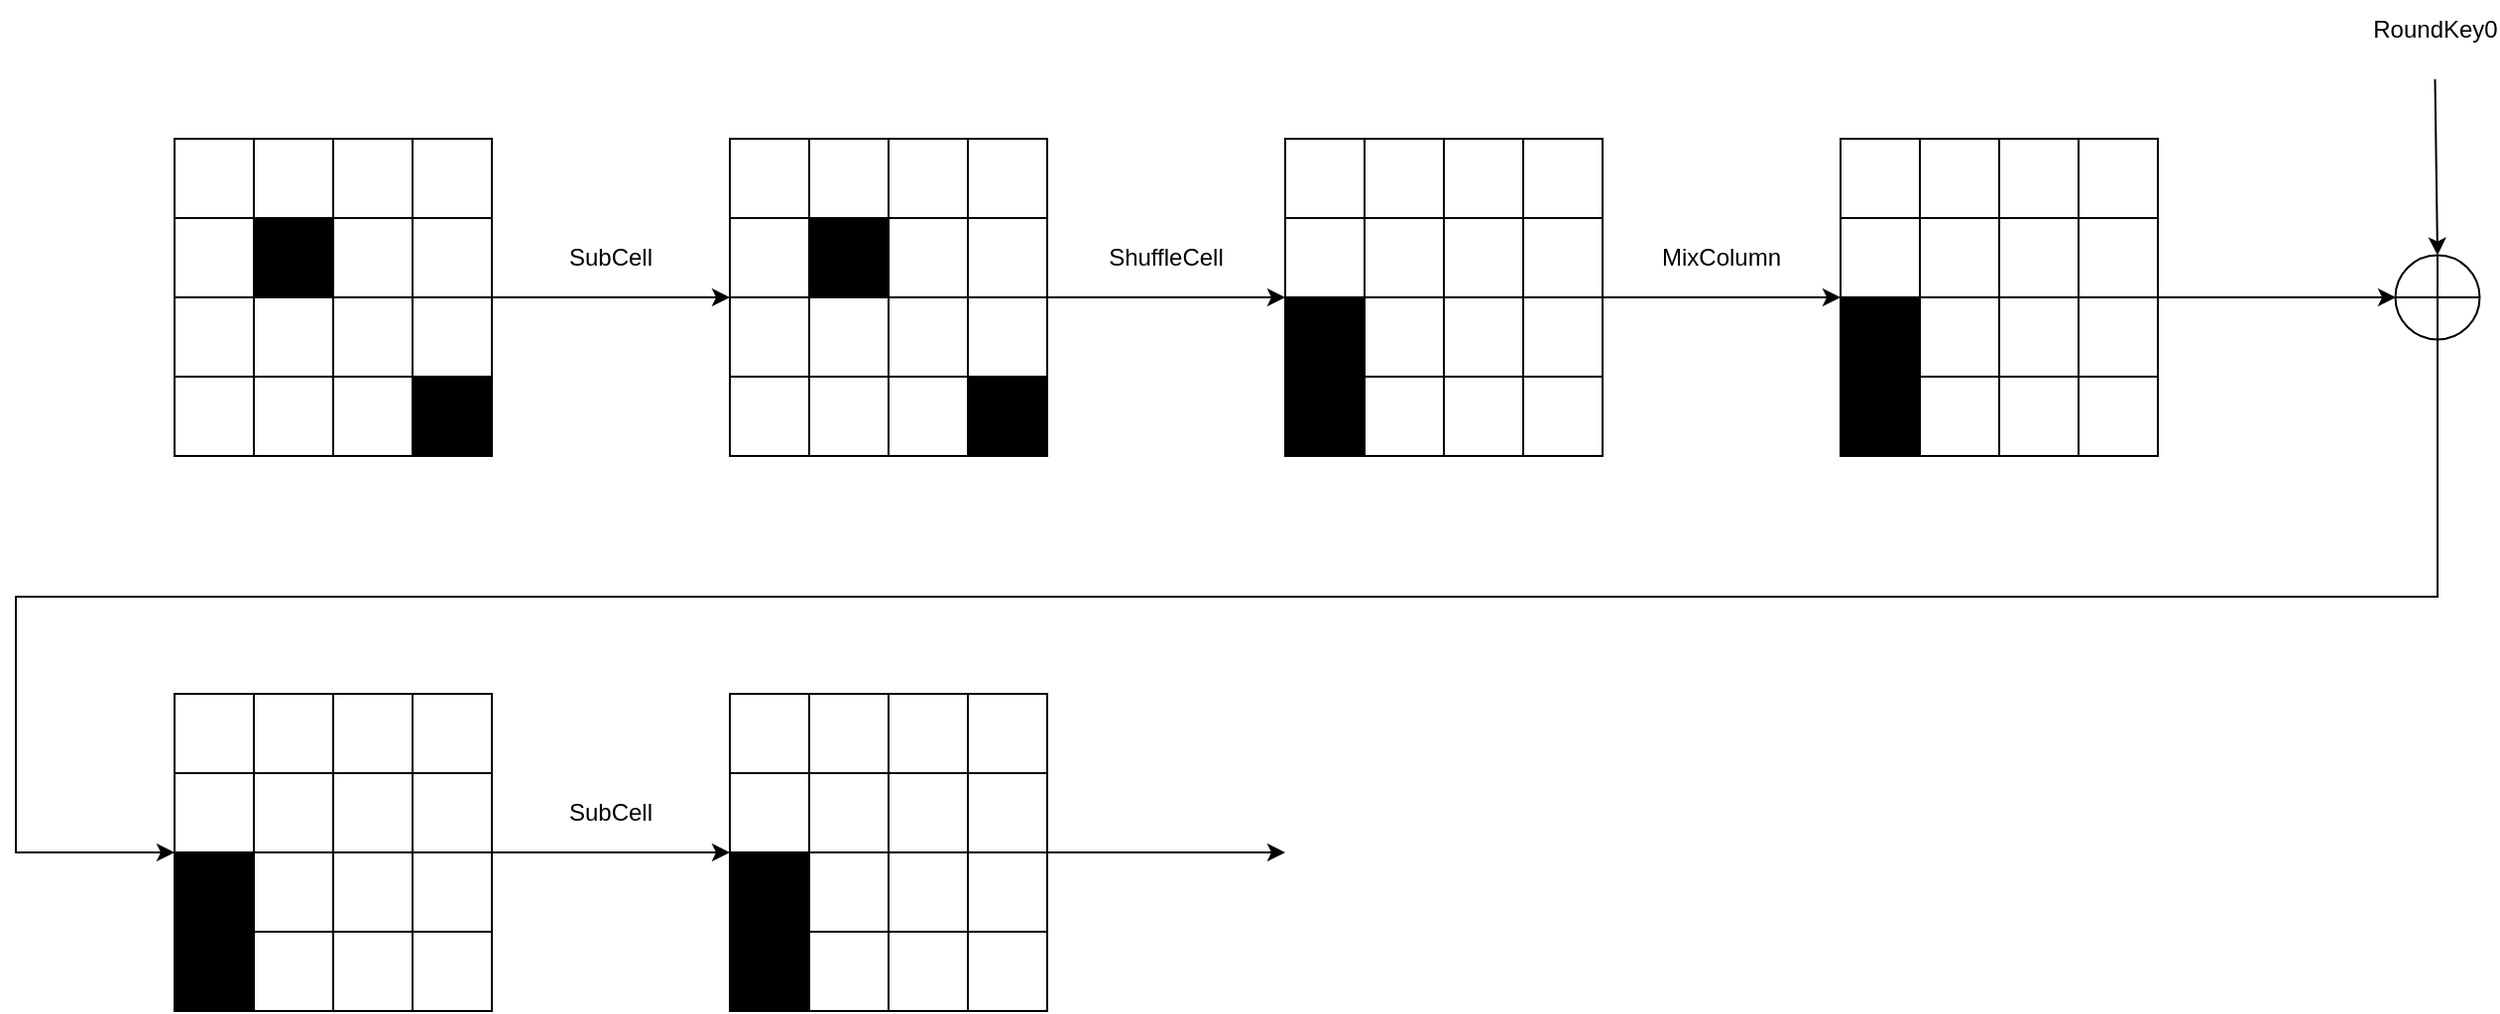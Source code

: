 <mxfile version="23.0.2" type="device">
  <diagram name="Page-1" id="Lqo6RBezJLHvupXPatZ3">
    <mxGraphModel dx="1793" dy="1005" grid="1" gridSize="10" guides="1" tooltips="1" connect="1" arrows="1" fold="1" page="1" pageScale="1" pageWidth="850" pageHeight="1100" math="0" shadow="0">
      <root>
        <mxCell id="0" />
        <mxCell id="1" parent="0" />
        <mxCell id="kAC32boEKr8LLjx1eOd2-146" value="" style="rounded=0;whiteSpace=wrap;html=1;" vertex="1" parent="1">
          <mxGeometry x="120" y="120" width="160" height="160" as="geometry" />
        </mxCell>
        <mxCell id="kAC32boEKr8LLjx1eOd2-147" value="" style="rounded=0;whiteSpace=wrap;html=1;fillColor=#FFFFFF;" vertex="1" parent="1">
          <mxGeometry x="120" y="120" width="40" height="40" as="geometry" />
        </mxCell>
        <mxCell id="kAC32boEKr8LLjx1eOd2-148" value="" style="rounded=0;whiteSpace=wrap;html=1;" vertex="1" parent="1">
          <mxGeometry x="160" y="120" width="40" height="40" as="geometry" />
        </mxCell>
        <mxCell id="kAC32boEKr8LLjx1eOd2-149" value="" style="rounded=0;whiteSpace=wrap;html=1;" vertex="1" parent="1">
          <mxGeometry x="200" y="120" width="40" height="40" as="geometry" />
        </mxCell>
        <mxCell id="kAC32boEKr8LLjx1eOd2-150" value="" style="rounded=0;whiteSpace=wrap;html=1;" vertex="1" parent="1">
          <mxGeometry x="240" y="120" width="40" height="40" as="geometry" />
        </mxCell>
        <mxCell id="kAC32boEKr8LLjx1eOd2-151" value="" style="rounded=0;whiteSpace=wrap;html=1;fillColor=#FFFFFF;" vertex="1" parent="1">
          <mxGeometry x="120" y="160" width="40" height="40" as="geometry" />
        </mxCell>
        <mxCell id="kAC32boEKr8LLjx1eOd2-152" value="" style="rounded=0;whiteSpace=wrap;html=1;fillColor=#000000;" vertex="1" parent="1">
          <mxGeometry x="160" y="160" width="40" height="40" as="geometry" />
        </mxCell>
        <mxCell id="kAC32boEKr8LLjx1eOd2-153" value="" style="rounded=0;whiteSpace=wrap;html=1;fillColor=#FFFFFF;" vertex="1" parent="1">
          <mxGeometry x="200" y="160" width="40" height="40" as="geometry" />
        </mxCell>
        <mxCell id="kAC32boEKr8LLjx1eOd2-154" value="" style="rounded=0;whiteSpace=wrap;html=1;" vertex="1" parent="1">
          <mxGeometry x="240" y="160" width="40" height="40" as="geometry" />
        </mxCell>
        <mxCell id="kAC32boEKr8LLjx1eOd2-155" value="" style="rounded=0;whiteSpace=wrap;html=1;fillColor=#FFFFFF;" vertex="1" parent="1">
          <mxGeometry x="120" y="200" width="40" height="40" as="geometry" />
        </mxCell>
        <mxCell id="kAC32boEKr8LLjx1eOd2-156" value="" style="rounded=0;whiteSpace=wrap;html=1;" vertex="1" parent="1">
          <mxGeometry x="160" y="200" width="40" height="40" as="geometry" />
        </mxCell>
        <mxCell id="kAC32boEKr8LLjx1eOd2-157" value="" style="rounded=0;whiteSpace=wrap;html=1;fillColor=#FFFFFF;" vertex="1" parent="1">
          <mxGeometry x="200" y="200" width="40" height="40" as="geometry" />
        </mxCell>
        <mxCell id="kAC32boEKr8LLjx1eOd2-158" value="" style="rounded=0;whiteSpace=wrap;html=1;fillColor=#FFFFFF;" vertex="1" parent="1">
          <mxGeometry x="240" y="200" width="40" height="40" as="geometry" />
        </mxCell>
        <mxCell id="kAC32boEKr8LLjx1eOd2-159" value="" style="rounded=0;whiteSpace=wrap;html=1;fillColor=#FFFFFF;" vertex="1" parent="1">
          <mxGeometry x="120" y="240" width="40" height="40" as="geometry" />
        </mxCell>
        <mxCell id="kAC32boEKr8LLjx1eOd2-160" value="" style="rounded=0;whiteSpace=wrap;html=1;fillColor=#FFFFFF;" vertex="1" parent="1">
          <mxGeometry x="160" y="240" width="40" height="40" as="geometry" />
        </mxCell>
        <mxCell id="kAC32boEKr8LLjx1eOd2-161" value="" style="rounded=0;whiteSpace=wrap;html=1;" vertex="1" parent="1">
          <mxGeometry x="200" y="240" width="40" height="40" as="geometry" />
        </mxCell>
        <mxCell id="kAC32boEKr8LLjx1eOd2-162" value="" style="rounded=0;whiteSpace=wrap;html=1;fillColor=#000000;" vertex="1" parent="1">
          <mxGeometry x="240" y="240" width="40" height="40" as="geometry" />
        </mxCell>
        <mxCell id="kAC32boEKr8LLjx1eOd2-164" value="SubCell" style="text;html=1;strokeColor=none;fillColor=none;align=center;verticalAlign=middle;whiteSpace=wrap;rounded=0;" vertex="1" parent="1">
          <mxGeometry x="310" y="165" width="60" height="30" as="geometry" />
        </mxCell>
        <mxCell id="kAC32boEKr8LLjx1eOd2-165" value="" style="rounded=0;whiteSpace=wrap;html=1;" vertex="1" parent="1">
          <mxGeometry x="400" y="120" width="160" height="160" as="geometry" />
        </mxCell>
        <mxCell id="kAC32boEKr8LLjx1eOd2-166" value="" style="rounded=0;whiteSpace=wrap;html=1;fillColor=#FFFFFF;" vertex="1" parent="1">
          <mxGeometry x="400" y="120" width="40" height="40" as="geometry" />
        </mxCell>
        <mxCell id="kAC32boEKr8LLjx1eOd2-167" value="" style="rounded=0;whiteSpace=wrap;html=1;" vertex="1" parent="1">
          <mxGeometry x="440" y="120" width="40" height="40" as="geometry" />
        </mxCell>
        <mxCell id="kAC32boEKr8LLjx1eOd2-168" value="" style="rounded=0;whiteSpace=wrap;html=1;" vertex="1" parent="1">
          <mxGeometry x="480" y="120" width="40" height="40" as="geometry" />
        </mxCell>
        <mxCell id="kAC32boEKr8LLjx1eOd2-169" value="" style="rounded=0;whiteSpace=wrap;html=1;" vertex="1" parent="1">
          <mxGeometry x="520" y="120" width="40" height="40" as="geometry" />
        </mxCell>
        <mxCell id="kAC32boEKr8LLjx1eOd2-170" value="" style="rounded=0;whiteSpace=wrap;html=1;fillColor=#FFFFFF;" vertex="1" parent="1">
          <mxGeometry x="400" y="160" width="40" height="40" as="geometry" />
        </mxCell>
        <mxCell id="kAC32boEKr8LLjx1eOd2-171" value="" style="rounded=0;whiteSpace=wrap;html=1;fillColor=#000000;" vertex="1" parent="1">
          <mxGeometry x="440" y="160" width="40" height="40" as="geometry" />
        </mxCell>
        <mxCell id="kAC32boEKr8LLjx1eOd2-172" value="" style="rounded=0;whiteSpace=wrap;html=1;fillColor=#FFFFFF;" vertex="1" parent="1">
          <mxGeometry x="480" y="160" width="40" height="40" as="geometry" />
        </mxCell>
        <mxCell id="kAC32boEKr8LLjx1eOd2-173" value="" style="rounded=0;whiteSpace=wrap;html=1;" vertex="1" parent="1">
          <mxGeometry x="520" y="160" width="40" height="40" as="geometry" />
        </mxCell>
        <mxCell id="kAC32boEKr8LLjx1eOd2-174" value="" style="rounded=0;whiteSpace=wrap;html=1;fillColor=#FFFFFF;" vertex="1" parent="1">
          <mxGeometry x="400" y="200" width="40" height="40" as="geometry" />
        </mxCell>
        <mxCell id="kAC32boEKr8LLjx1eOd2-175" value="" style="rounded=0;whiteSpace=wrap;html=1;" vertex="1" parent="1">
          <mxGeometry x="440" y="200" width="40" height="40" as="geometry" />
        </mxCell>
        <mxCell id="kAC32boEKr8LLjx1eOd2-176" value="" style="rounded=0;whiteSpace=wrap;html=1;fillColor=#FFFFFF;" vertex="1" parent="1">
          <mxGeometry x="480" y="200" width="40" height="40" as="geometry" />
        </mxCell>
        <mxCell id="kAC32boEKr8LLjx1eOd2-177" value="" style="rounded=0;whiteSpace=wrap;html=1;fillColor=#FFFFFF;" vertex="1" parent="1">
          <mxGeometry x="520" y="200" width="40" height="40" as="geometry" />
        </mxCell>
        <mxCell id="kAC32boEKr8LLjx1eOd2-178" value="" style="rounded=0;whiteSpace=wrap;html=1;fillColor=#FFFFFF;" vertex="1" parent="1">
          <mxGeometry x="400" y="240" width="40" height="40" as="geometry" />
        </mxCell>
        <mxCell id="kAC32boEKr8LLjx1eOd2-179" value="" style="rounded=0;whiteSpace=wrap;html=1;fillColor=#FFFFFF;" vertex="1" parent="1">
          <mxGeometry x="440" y="240" width="40" height="40" as="geometry" />
        </mxCell>
        <mxCell id="kAC32boEKr8LLjx1eOd2-180" value="" style="rounded=0;whiteSpace=wrap;html=1;" vertex="1" parent="1">
          <mxGeometry x="480" y="240" width="40" height="40" as="geometry" />
        </mxCell>
        <mxCell id="kAC32boEKr8LLjx1eOd2-181" value="" style="rounded=0;whiteSpace=wrap;html=1;fillColor=#000000;" vertex="1" parent="1">
          <mxGeometry x="520" y="240" width="40" height="40" as="geometry" />
        </mxCell>
        <mxCell id="kAC32boEKr8LLjx1eOd2-182" value="" style="endArrow=classic;html=1;rounded=0;exitX=1;exitY=0;exitDx=0;exitDy=0;entryX=0;entryY=0;entryDx=0;entryDy=0;" edge="1" parent="1" source="kAC32boEKr8LLjx1eOd2-177" target="kAC32boEKr8LLjx1eOd2-193">
          <mxGeometry width="50" height="50" relative="1" as="geometry">
            <mxPoint x="620" y="280" as="sourcePoint" />
            <mxPoint x="640" y="320" as="targetPoint" />
          </mxGeometry>
        </mxCell>
        <mxCell id="kAC32boEKr8LLjx1eOd2-183" value="ShuffleCell" style="text;html=1;strokeColor=none;fillColor=none;align=center;verticalAlign=middle;whiteSpace=wrap;rounded=0;" vertex="1" parent="1">
          <mxGeometry x="590" y="165" width="60" height="30" as="geometry" />
        </mxCell>
        <mxCell id="kAC32boEKr8LLjx1eOd2-184" value="" style="rounded=0;whiteSpace=wrap;html=1;" vertex="1" parent="1">
          <mxGeometry x="680" y="120" width="160" height="160" as="geometry" />
        </mxCell>
        <mxCell id="kAC32boEKr8LLjx1eOd2-185" value="" style="rounded=0;whiteSpace=wrap;html=1;strokeColor=default;fillColor=#FFFFFF;" vertex="1" parent="1">
          <mxGeometry x="680" y="120" width="40" height="40" as="geometry" />
        </mxCell>
        <mxCell id="kAC32boEKr8LLjx1eOd2-186" value="" style="rounded=0;whiteSpace=wrap;html=1;fillColor=#FFFFFF;" vertex="1" parent="1">
          <mxGeometry x="720" y="120" width="40" height="40" as="geometry" />
        </mxCell>
        <mxCell id="kAC32boEKr8LLjx1eOd2-187" value="" style="rounded=0;whiteSpace=wrap;html=1;fillColor=#FFFFFF;" vertex="1" parent="1">
          <mxGeometry x="760" y="120" width="40" height="40" as="geometry" />
        </mxCell>
        <mxCell id="kAC32boEKr8LLjx1eOd2-188" value="" style="rounded=0;whiteSpace=wrap;html=1;fillColor=#FFFFFF;" vertex="1" parent="1">
          <mxGeometry x="800" y="120" width="40" height="40" as="geometry" />
        </mxCell>
        <mxCell id="kAC32boEKr8LLjx1eOd2-189" value="" style="rounded=0;whiteSpace=wrap;html=1;fillColor=#FFFFFF;" vertex="1" parent="1">
          <mxGeometry x="680" y="160" width="40" height="40" as="geometry" />
        </mxCell>
        <mxCell id="kAC32boEKr8LLjx1eOd2-190" value="" style="rounded=0;whiteSpace=wrap;html=1;" vertex="1" parent="1">
          <mxGeometry x="720" y="160" width="40" height="40" as="geometry" />
        </mxCell>
        <mxCell id="kAC32boEKr8LLjx1eOd2-191" value="" style="rounded=0;whiteSpace=wrap;html=1;" vertex="1" parent="1">
          <mxGeometry x="760" y="160" width="40" height="40" as="geometry" />
        </mxCell>
        <mxCell id="kAC32boEKr8LLjx1eOd2-192" value="" style="rounded=0;whiteSpace=wrap;html=1;" vertex="1" parent="1">
          <mxGeometry x="800" y="160" width="40" height="40" as="geometry" />
        </mxCell>
        <mxCell id="kAC32boEKr8LLjx1eOd2-193" value="" style="rounded=0;whiteSpace=wrap;html=1;fillColor=#000000;" vertex="1" parent="1">
          <mxGeometry x="680" y="200" width="40" height="40" as="geometry" />
        </mxCell>
        <mxCell id="kAC32boEKr8LLjx1eOd2-194" value="" style="rounded=0;whiteSpace=wrap;html=1;" vertex="1" parent="1">
          <mxGeometry x="720" y="200" width="40" height="40" as="geometry" />
        </mxCell>
        <mxCell id="kAC32boEKr8LLjx1eOd2-195" value="" style="rounded=0;whiteSpace=wrap;html=1;" vertex="1" parent="1">
          <mxGeometry x="760" y="200" width="40" height="40" as="geometry" />
        </mxCell>
        <mxCell id="kAC32boEKr8LLjx1eOd2-196" value="" style="rounded=0;whiteSpace=wrap;html=1;" vertex="1" parent="1">
          <mxGeometry x="800" y="200" width="40" height="40" as="geometry" />
        </mxCell>
        <mxCell id="kAC32boEKr8LLjx1eOd2-197" value="" style="rounded=0;whiteSpace=wrap;html=1;fillColor=#000000;" vertex="1" parent="1">
          <mxGeometry x="680" y="240" width="40" height="40" as="geometry" />
        </mxCell>
        <mxCell id="kAC32boEKr8LLjx1eOd2-198" value="" style="rounded=0;whiteSpace=wrap;html=1;" vertex="1" parent="1">
          <mxGeometry x="720" y="240" width="40" height="40" as="geometry" />
        </mxCell>
        <mxCell id="kAC32boEKr8LLjx1eOd2-199" value="" style="rounded=0;whiteSpace=wrap;html=1;" vertex="1" parent="1">
          <mxGeometry x="760" y="240" width="40" height="40" as="geometry" />
        </mxCell>
        <mxCell id="kAC32boEKr8LLjx1eOd2-200" value="" style="rounded=0;whiteSpace=wrap;html=1;" vertex="1" parent="1">
          <mxGeometry x="800" y="240" width="40" height="40" as="geometry" />
        </mxCell>
        <mxCell id="kAC32boEKr8LLjx1eOd2-201" value="" style="endArrow=classic;html=1;rounded=0;exitX=1;exitY=0;exitDx=0;exitDy=0;" edge="1" parent="1" source="kAC32boEKr8LLjx1eOd2-196">
          <mxGeometry width="50" height="50" relative="1" as="geometry">
            <mxPoint x="920" y="200" as="sourcePoint" />
            <mxPoint x="960" y="200" as="targetPoint" />
          </mxGeometry>
        </mxCell>
        <mxCell id="kAC32boEKr8LLjx1eOd2-202" value="MixColumn" style="text;html=1;strokeColor=none;fillColor=none;align=center;verticalAlign=middle;whiteSpace=wrap;rounded=0;" vertex="1" parent="1">
          <mxGeometry x="870" y="165" width="60" height="30" as="geometry" />
        </mxCell>
        <mxCell id="kAC32boEKr8LLjx1eOd2-255" style="edgeStyle=orthogonalEdgeStyle;rounded=0;orthogonalLoop=1;jettySize=auto;html=1;exitX=0.5;exitY=1;exitDx=0;exitDy=0;entryX=0;entryY=0;entryDx=0;entryDy=0;" edge="1" parent="1" source="kAC32boEKr8LLjx1eOd2-203" target="kAC32boEKr8LLjx1eOd2-247">
          <mxGeometry relative="1" as="geometry">
            <Array as="points">
              <mxPoint x="1261" y="351" />
              <mxPoint x="40" y="351" />
              <mxPoint x="40" y="480" />
            </Array>
          </mxGeometry>
        </mxCell>
        <mxCell id="kAC32boEKr8LLjx1eOd2-203" value="" style="ellipse;whiteSpace=wrap;html=1;" vertex="1" parent="1">
          <mxGeometry x="1239.75" y="178.75" width="42.5" height="42.5" as="geometry" />
        </mxCell>
        <mxCell id="kAC32boEKr8LLjx1eOd2-204" value="" style="endArrow=none;html=1;rounded=0;entryX=0.5;entryY=0;entryDx=0;entryDy=0;exitX=0.5;exitY=1;exitDx=0;exitDy=0;" edge="1" parent="1" source="kAC32boEKr8LLjx1eOd2-203" target="kAC32boEKr8LLjx1eOd2-203">
          <mxGeometry width="50" height="50" relative="1" as="geometry">
            <mxPoint x="1218.75" y="260" as="sourcePoint" />
            <mxPoint x="1268.75" y="210" as="targetPoint" />
          </mxGeometry>
        </mxCell>
        <mxCell id="kAC32boEKr8LLjx1eOd2-205" value="" style="endArrow=none;html=1;rounded=0;entryX=1;entryY=0.5;entryDx=0;entryDy=0;exitX=0;exitY=0.5;exitDx=0;exitDy=0;" edge="1" parent="1" source="kAC32boEKr8LLjx1eOd2-203" target="kAC32boEKr8LLjx1eOd2-203">
          <mxGeometry width="50" height="50" relative="1" as="geometry">
            <mxPoint x="1218.75" y="260" as="sourcePoint" />
            <mxPoint x="1268.75" y="210" as="targetPoint" />
          </mxGeometry>
        </mxCell>
        <mxCell id="kAC32boEKr8LLjx1eOd2-209" value="" style="endArrow=classic;html=1;rounded=0;entryX=0.5;entryY=0;entryDx=0;entryDy=0;" edge="1" parent="1" target="kAC32boEKr8LLjx1eOd2-203">
          <mxGeometry width="50" height="50" relative="1" as="geometry">
            <mxPoint x="1259.75" y="90" as="sourcePoint" />
            <mxPoint x="1268.75" y="150" as="targetPoint" />
          </mxGeometry>
        </mxCell>
        <mxCell id="kAC32boEKr8LLjx1eOd2-213" value="&lt;div&gt;RoundKey0&lt;/div&gt;" style="text;html=1;strokeColor=none;fillColor=none;align=center;verticalAlign=middle;whiteSpace=wrap;rounded=0;" vertex="1" parent="1">
          <mxGeometry x="1230" y="50" width="60" height="30" as="geometry" />
        </mxCell>
        <mxCell id="kAC32boEKr8LLjx1eOd2-217" value="" style="endArrow=classic;html=1;rounded=0;exitX=1;exitY=0;exitDx=0;exitDy=0;entryX=0;entryY=0;entryDx=0;entryDy=0;" edge="1" parent="1" source="kAC32boEKr8LLjx1eOd2-158" target="kAC32boEKr8LLjx1eOd2-174">
          <mxGeometry width="50" height="50" relative="1" as="geometry">
            <mxPoint x="440" y="240" as="sourcePoint" />
            <mxPoint x="490" y="190" as="targetPoint" />
          </mxGeometry>
        </mxCell>
        <mxCell id="kAC32boEKr8LLjx1eOd2-219" value="" style="rounded=0;whiteSpace=wrap;html=1;" vertex="1" parent="1">
          <mxGeometry x="960" y="120" width="160" height="160" as="geometry" />
        </mxCell>
        <mxCell id="kAC32boEKr8LLjx1eOd2-220" value="" style="rounded=0;whiteSpace=wrap;html=1;strokeColor=#000000;fillColor=#FFFFFF;" vertex="1" parent="1">
          <mxGeometry x="960" y="120" width="40" height="40" as="geometry" />
        </mxCell>
        <mxCell id="kAC32boEKr8LLjx1eOd2-221" value="" style="rounded=0;whiteSpace=wrap;html=1;" vertex="1" parent="1">
          <mxGeometry x="1000" y="120" width="40" height="40" as="geometry" />
        </mxCell>
        <mxCell id="kAC32boEKr8LLjx1eOd2-222" value="" style="rounded=0;whiteSpace=wrap;html=1;" vertex="1" parent="1">
          <mxGeometry x="1040" y="120" width="40" height="40" as="geometry" />
        </mxCell>
        <mxCell id="kAC32boEKr8LLjx1eOd2-223" value="" style="rounded=0;whiteSpace=wrap;html=1;" vertex="1" parent="1">
          <mxGeometry x="1080" y="120" width="40" height="40" as="geometry" />
        </mxCell>
        <mxCell id="kAC32boEKr8LLjx1eOd2-224" value="" style="rounded=0;whiteSpace=wrap;html=1;fillColor=#FFFFFF;" vertex="1" parent="1">
          <mxGeometry x="960" y="160" width="40" height="40" as="geometry" />
        </mxCell>
        <mxCell id="kAC32boEKr8LLjx1eOd2-225" value="" style="rounded=0;whiteSpace=wrap;html=1;" vertex="1" parent="1">
          <mxGeometry x="1000" y="160" width="40" height="40" as="geometry" />
        </mxCell>
        <mxCell id="kAC32boEKr8LLjx1eOd2-226" value="" style="rounded=0;whiteSpace=wrap;html=1;fillColor=#FFFFFF;" vertex="1" parent="1">
          <mxGeometry x="1040" y="160" width="40" height="40" as="geometry" />
        </mxCell>
        <mxCell id="kAC32boEKr8LLjx1eOd2-227" value="" style="rounded=0;whiteSpace=wrap;html=1;" vertex="1" parent="1">
          <mxGeometry x="1080" y="160" width="40" height="40" as="geometry" />
        </mxCell>
        <mxCell id="kAC32boEKr8LLjx1eOd2-228" value="" style="rounded=0;whiteSpace=wrap;html=1;fillColor=#000000;" vertex="1" parent="1">
          <mxGeometry x="960" y="200" width="40" height="40" as="geometry" />
        </mxCell>
        <mxCell id="kAC32boEKr8LLjx1eOd2-229" value="" style="rounded=0;whiteSpace=wrap;html=1;" vertex="1" parent="1">
          <mxGeometry x="1000" y="200" width="40" height="40" as="geometry" />
        </mxCell>
        <mxCell id="kAC32boEKr8LLjx1eOd2-230" value="" style="rounded=0;whiteSpace=wrap;html=1;" vertex="1" parent="1">
          <mxGeometry x="1040" y="200" width="40" height="40" as="geometry" />
        </mxCell>
        <mxCell id="kAC32boEKr8LLjx1eOd2-231" value="" style="rounded=0;whiteSpace=wrap;html=1;fillColor=#FFFFFF;" vertex="1" parent="1">
          <mxGeometry x="1080" y="200" width="40" height="40" as="geometry" />
        </mxCell>
        <mxCell id="kAC32boEKr8LLjx1eOd2-232" value="" style="rounded=0;whiteSpace=wrap;html=1;fillColor=#000000;" vertex="1" parent="1">
          <mxGeometry x="960" y="240" width="40" height="40" as="geometry" />
        </mxCell>
        <mxCell id="kAC32boEKr8LLjx1eOd2-233" value="" style="rounded=0;whiteSpace=wrap;html=1;fillColor=#FFFFFF;" vertex="1" parent="1">
          <mxGeometry x="1000" y="240" width="40" height="40" as="geometry" />
        </mxCell>
        <mxCell id="kAC32boEKr8LLjx1eOd2-234" value="" style="rounded=0;whiteSpace=wrap;html=1;" vertex="1" parent="1">
          <mxGeometry x="1040" y="240" width="40" height="40" as="geometry" />
        </mxCell>
        <mxCell id="kAC32boEKr8LLjx1eOd2-235" value="" style="rounded=0;whiteSpace=wrap;html=1;" vertex="1" parent="1">
          <mxGeometry x="1080" y="240" width="40" height="40" as="geometry" />
        </mxCell>
        <mxCell id="kAC32boEKr8LLjx1eOd2-236" value="" style="endArrow=classic;html=1;rounded=0;exitX=1;exitY=0;exitDx=0;exitDy=0;" edge="1" parent="1" source="kAC32boEKr8LLjx1eOd2-231">
          <mxGeometry width="50" height="50" relative="1" as="geometry">
            <mxPoint x="1200" y="200" as="sourcePoint" />
            <mxPoint x="1240" y="200" as="targetPoint" />
          </mxGeometry>
        </mxCell>
        <mxCell id="kAC32boEKr8LLjx1eOd2-238" value="" style="rounded=0;whiteSpace=wrap;html=1;" vertex="1" parent="1">
          <mxGeometry x="120" y="400" width="160" height="160" as="geometry" />
        </mxCell>
        <mxCell id="kAC32boEKr8LLjx1eOd2-239" value="" style="rounded=0;whiteSpace=wrap;html=1;strokeColor=#000000;fillColor=#FFFFFF;" vertex="1" parent="1">
          <mxGeometry x="120" y="400" width="40" height="40" as="geometry" />
        </mxCell>
        <mxCell id="kAC32boEKr8LLjx1eOd2-240" value="" style="rounded=0;whiteSpace=wrap;html=1;" vertex="1" parent="1">
          <mxGeometry x="160" y="400" width="40" height="40" as="geometry" />
        </mxCell>
        <mxCell id="kAC32boEKr8LLjx1eOd2-241" value="" style="rounded=0;whiteSpace=wrap;html=1;" vertex="1" parent="1">
          <mxGeometry x="200" y="400" width="40" height="40" as="geometry" />
        </mxCell>
        <mxCell id="kAC32boEKr8LLjx1eOd2-242" value="" style="rounded=0;whiteSpace=wrap;html=1;" vertex="1" parent="1">
          <mxGeometry x="240" y="400" width="40" height="40" as="geometry" />
        </mxCell>
        <mxCell id="kAC32boEKr8LLjx1eOd2-243" value="" style="rounded=0;whiteSpace=wrap;html=1;fillColor=#FFFFFF;" vertex="1" parent="1">
          <mxGeometry x="120" y="440" width="40" height="40" as="geometry" />
        </mxCell>
        <mxCell id="kAC32boEKr8LLjx1eOd2-244" value="" style="rounded=0;whiteSpace=wrap;html=1;" vertex="1" parent="1">
          <mxGeometry x="160" y="440" width="40" height="40" as="geometry" />
        </mxCell>
        <mxCell id="kAC32boEKr8LLjx1eOd2-245" value="" style="rounded=0;whiteSpace=wrap;html=1;fillColor=#FFFFFF;" vertex="1" parent="1">
          <mxGeometry x="200" y="440" width="40" height="40" as="geometry" />
        </mxCell>
        <mxCell id="kAC32boEKr8LLjx1eOd2-246" value="" style="rounded=0;whiteSpace=wrap;html=1;" vertex="1" parent="1">
          <mxGeometry x="240" y="440" width="40" height="40" as="geometry" />
        </mxCell>
        <mxCell id="kAC32boEKr8LLjx1eOd2-247" value="" style="rounded=0;whiteSpace=wrap;html=1;fillColor=#000000;" vertex="1" parent="1">
          <mxGeometry x="120" y="480" width="40" height="40" as="geometry" />
        </mxCell>
        <mxCell id="kAC32boEKr8LLjx1eOd2-248" value="" style="rounded=0;whiteSpace=wrap;html=1;" vertex="1" parent="1">
          <mxGeometry x="160" y="480" width="40" height="40" as="geometry" />
        </mxCell>
        <mxCell id="kAC32boEKr8LLjx1eOd2-249" value="" style="rounded=0;whiteSpace=wrap;html=1;" vertex="1" parent="1">
          <mxGeometry x="200" y="480" width="40" height="40" as="geometry" />
        </mxCell>
        <mxCell id="kAC32boEKr8LLjx1eOd2-250" value="" style="rounded=0;whiteSpace=wrap;html=1;fillColor=#FFFFFF;" vertex="1" parent="1">
          <mxGeometry x="240" y="480" width="40" height="40" as="geometry" />
        </mxCell>
        <mxCell id="kAC32boEKr8LLjx1eOd2-251" value="" style="rounded=0;whiteSpace=wrap;html=1;fillColor=#000000;" vertex="1" parent="1">
          <mxGeometry x="120" y="520" width="40" height="40" as="geometry" />
        </mxCell>
        <mxCell id="kAC32boEKr8LLjx1eOd2-252" value="" style="rounded=0;whiteSpace=wrap;html=1;fillColor=#FFFFFF;" vertex="1" parent="1">
          <mxGeometry x="160" y="520" width="40" height="40" as="geometry" />
        </mxCell>
        <mxCell id="kAC32boEKr8LLjx1eOd2-253" value="" style="rounded=0;whiteSpace=wrap;html=1;" vertex="1" parent="1">
          <mxGeometry x="200" y="520" width="40" height="40" as="geometry" />
        </mxCell>
        <mxCell id="kAC32boEKr8LLjx1eOd2-254" value="" style="rounded=0;whiteSpace=wrap;html=1;" vertex="1" parent="1">
          <mxGeometry x="240" y="520" width="40" height="40" as="geometry" />
        </mxCell>
        <mxCell id="kAC32boEKr8LLjx1eOd2-256" value="SubCell" style="text;html=1;strokeColor=none;fillColor=none;align=center;verticalAlign=middle;whiteSpace=wrap;rounded=0;" vertex="1" parent="1">
          <mxGeometry x="310" y="445" width="60" height="30" as="geometry" />
        </mxCell>
        <mxCell id="kAC32boEKr8LLjx1eOd2-257" value="" style="rounded=0;whiteSpace=wrap;html=1;" vertex="1" parent="1">
          <mxGeometry x="400" y="400" width="160" height="160" as="geometry" />
        </mxCell>
        <mxCell id="kAC32boEKr8LLjx1eOd2-258" value="" style="rounded=0;whiteSpace=wrap;html=1;fillColor=#FFFFFF;" vertex="1" parent="1">
          <mxGeometry x="400" y="400" width="40" height="40" as="geometry" />
        </mxCell>
        <mxCell id="kAC32boEKr8LLjx1eOd2-259" value="" style="rounded=0;whiteSpace=wrap;html=1;" vertex="1" parent="1">
          <mxGeometry x="440" y="400" width="40" height="40" as="geometry" />
        </mxCell>
        <mxCell id="kAC32boEKr8LLjx1eOd2-260" value="" style="rounded=0;whiteSpace=wrap;html=1;" vertex="1" parent="1">
          <mxGeometry x="480" y="400" width="40" height="40" as="geometry" />
        </mxCell>
        <mxCell id="kAC32boEKr8LLjx1eOd2-261" value="" style="rounded=0;whiteSpace=wrap;html=1;" vertex="1" parent="1">
          <mxGeometry x="520" y="400" width="40" height="40" as="geometry" />
        </mxCell>
        <mxCell id="kAC32boEKr8LLjx1eOd2-262" value="" style="rounded=0;whiteSpace=wrap;html=1;fillColor=#FFFFFF;" vertex="1" parent="1">
          <mxGeometry x="400" y="440" width="40" height="40" as="geometry" />
        </mxCell>
        <mxCell id="kAC32boEKr8LLjx1eOd2-263" value="" style="rounded=0;whiteSpace=wrap;html=1;fillColor=#FFFFFF;" vertex="1" parent="1">
          <mxGeometry x="440" y="440" width="40" height="40" as="geometry" />
        </mxCell>
        <mxCell id="kAC32boEKr8LLjx1eOd2-264" value="" style="rounded=0;whiteSpace=wrap;html=1;fillColor=#FFFFFF;" vertex="1" parent="1">
          <mxGeometry x="480" y="440" width="40" height="40" as="geometry" />
        </mxCell>
        <mxCell id="kAC32boEKr8LLjx1eOd2-265" value="" style="rounded=0;whiteSpace=wrap;html=1;" vertex="1" parent="1">
          <mxGeometry x="520" y="440" width="40" height="40" as="geometry" />
        </mxCell>
        <mxCell id="kAC32boEKr8LLjx1eOd2-266" value="" style="rounded=0;whiteSpace=wrap;html=1;fillColor=#000000;" vertex="1" parent="1">
          <mxGeometry x="400" y="480" width="40" height="40" as="geometry" />
        </mxCell>
        <mxCell id="kAC32boEKr8LLjx1eOd2-267" value="" style="rounded=0;whiteSpace=wrap;html=1;" vertex="1" parent="1">
          <mxGeometry x="440" y="480" width="40" height="40" as="geometry" />
        </mxCell>
        <mxCell id="kAC32boEKr8LLjx1eOd2-268" value="" style="rounded=0;whiteSpace=wrap;html=1;fillColor=#FFFFFF;" vertex="1" parent="1">
          <mxGeometry x="480" y="480" width="40" height="40" as="geometry" />
        </mxCell>
        <mxCell id="kAC32boEKr8LLjx1eOd2-269" value="" style="rounded=0;whiteSpace=wrap;html=1;fillColor=#FFFFFF;" vertex="1" parent="1">
          <mxGeometry x="520" y="480" width="40" height="40" as="geometry" />
        </mxCell>
        <mxCell id="kAC32boEKr8LLjx1eOd2-270" value="" style="rounded=0;whiteSpace=wrap;html=1;fillColor=#000000;" vertex="1" parent="1">
          <mxGeometry x="400" y="520" width="40" height="40" as="geometry" />
        </mxCell>
        <mxCell id="kAC32boEKr8LLjx1eOd2-271" value="" style="rounded=0;whiteSpace=wrap;html=1;fillColor=#FFFFFF;" vertex="1" parent="1">
          <mxGeometry x="440" y="520" width="40" height="40" as="geometry" />
        </mxCell>
        <mxCell id="kAC32boEKr8LLjx1eOd2-272" value="" style="rounded=0;whiteSpace=wrap;html=1;" vertex="1" parent="1">
          <mxGeometry x="480" y="520" width="40" height="40" as="geometry" />
        </mxCell>
        <mxCell id="kAC32boEKr8LLjx1eOd2-273" value="" style="rounded=0;whiteSpace=wrap;html=1;fillColor=#FFFFFF;" vertex="1" parent="1">
          <mxGeometry x="520" y="520" width="40" height="40" as="geometry" />
        </mxCell>
        <mxCell id="kAC32boEKr8LLjx1eOd2-274" value="" style="endArrow=classic;html=1;rounded=0;exitX=1;exitY=0;exitDx=0;exitDy=0;entryX=0;entryY=0;entryDx=0;entryDy=0;" edge="1" parent="1" source="kAC32boEKr8LLjx1eOd2-269">
          <mxGeometry width="50" height="50" relative="1" as="geometry">
            <mxPoint x="620" y="560" as="sourcePoint" />
            <mxPoint x="680" y="480" as="targetPoint" />
          </mxGeometry>
        </mxCell>
        <mxCell id="kAC32boEKr8LLjx1eOd2-276" value="" style="endArrow=classic;html=1;rounded=0;exitX=1;exitY=0;exitDx=0;exitDy=0;entryX=0;entryY=0;entryDx=0;entryDy=0;" edge="1" parent="1" target="kAC32boEKr8LLjx1eOd2-266">
          <mxGeometry width="50" height="50" relative="1" as="geometry">
            <mxPoint x="280" y="480" as="sourcePoint" />
            <mxPoint x="490" y="470" as="targetPoint" />
          </mxGeometry>
        </mxCell>
      </root>
    </mxGraphModel>
  </diagram>
</mxfile>
